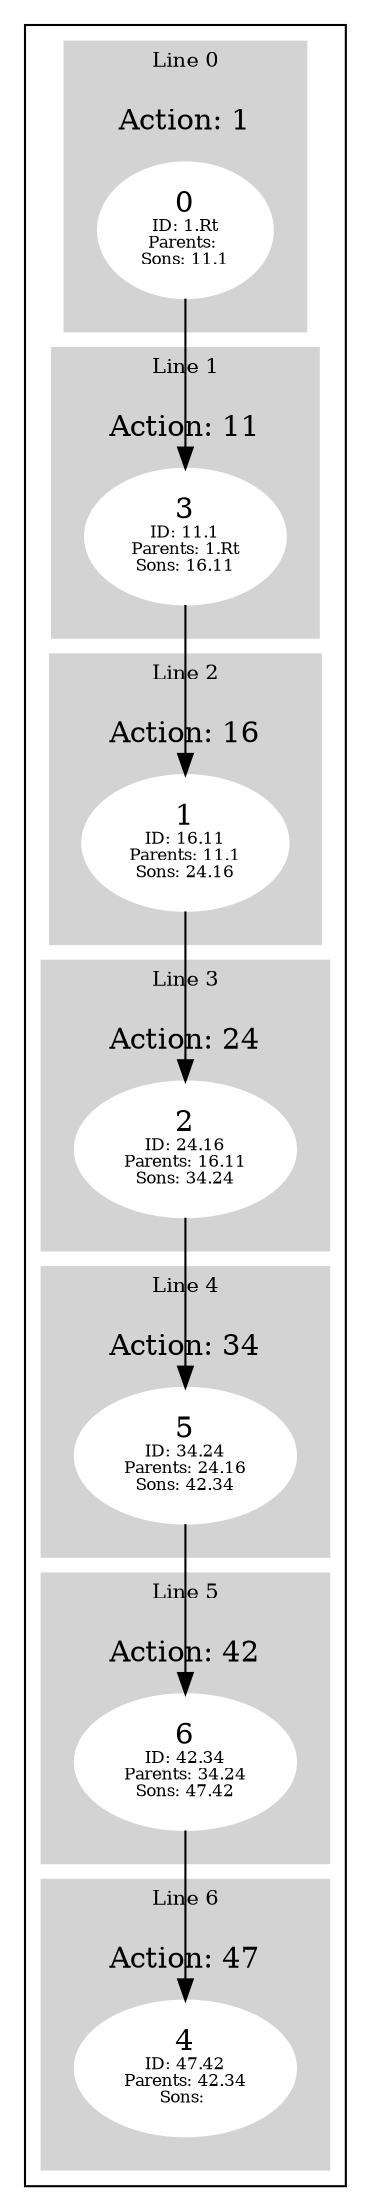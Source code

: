 digraph G {
subgraph cluster_info {
        subgraph cluster_0 {
        style=filled;
        color=lightgrey;
        node [style=filled,color=white];
        subgraph cluster_act_1 {
label = "Action: 1"step_1_Rt [label=<0<BR /><FONT POINT-SIZE="8">ID: 1.Rt</FONT><BR /><FONT POINT-SIZE="8">Parents: </FONT><BR /><FONT POINT-SIZE="8">Sons: 11.1</FONT>>]
}

        fontsize="10"
        label = "Line 0";
        }

        subgraph cluster_4 {
        style=filled;
        color=lightgrey;
        node [style=filled,color=white];
        subgraph cluster_act_34 {
label = "Action: 34"step_34_24 [label=<5<BR /><FONT POINT-SIZE="8">ID: 34.24</FONT><BR /><FONT POINT-SIZE="8">Parents: 24.16</FONT><BR /><FONT POINT-SIZE="8">Sons: 42.34</FONT>>]
}

        fontsize="10"
        label = "Line 4";
        }

        subgraph cluster_2 {
        style=filled;
        color=lightgrey;
        node [style=filled,color=white];
        subgraph cluster_act_16 {
label = "Action: 16"step_16_11 [label=<1<BR /><FONT POINT-SIZE="8">ID: 16.11</FONT><BR /><FONT POINT-SIZE="8">Parents: 11.1</FONT><BR /><FONT POINT-SIZE="8">Sons: 24.16</FONT>>]
}

        fontsize="10"
        label = "Line 2";
        }

        subgraph cluster_3 {
        style=filled;
        color=lightgrey;
        node [style=filled,color=white];
        subgraph cluster_act_24 {
label = "Action: 24"step_24_16 [label=<2<BR /><FONT POINT-SIZE="8">ID: 24.16</FONT><BR /><FONT POINT-SIZE="8">Parents: 16.11</FONT><BR /><FONT POINT-SIZE="8">Sons: 34.24</FONT>>]
}

        fontsize="10"
        label = "Line 3";
        }

        subgraph cluster_5 {
        style=filled;
        color=lightgrey;
        node [style=filled,color=white];
        subgraph cluster_act_42 {
label = "Action: 42"step_42_34 [label=<6<BR /><FONT POINT-SIZE="8">ID: 42.34</FONT><BR /><FONT POINT-SIZE="8">Parents: 34.24</FONT><BR /><FONT POINT-SIZE="8">Sons: 47.42</FONT>>]
}

        fontsize="10"
        label = "Line 5";
        }

        subgraph cluster_6 {
        style=filled;
        color=lightgrey;
        node [style=filled,color=white];
        subgraph cluster_act_47 {
label = "Action: 47"step_47_42 [label=<4<BR /><FONT POINT-SIZE="8">ID: 47.42</FONT><BR /><FONT POINT-SIZE="8">Parents: 42.34</FONT><BR /><FONT POINT-SIZE="8">Sons: </FONT>>]
}

        fontsize="10"
        label = "Line 6";
        }

        subgraph cluster_1 {
        style=filled;
        color=lightgrey;
        node [style=filled,color=white];
        subgraph cluster_act_11 {
label = "Action: 11"step_11_1 [label=<3<BR /><FONT POINT-SIZE="8">ID: 11.1</FONT><BR /><FONT POINT-SIZE="8">Parents: 1.Rt</FONT><BR /><FONT POINT-SIZE="8">Sons: 16.11</FONT>>]
}

        fontsize="10"
        label = "Line 1";
        }
step_24_16 -> step_34_24; 
step_11_1 -> step_16_11; 
step_34_24 -> step_42_34; 
step_1_Rt -> step_11_1; 
step_16_11 -> step_24_16; 
step_42_34 -> step_47_42; 
}}